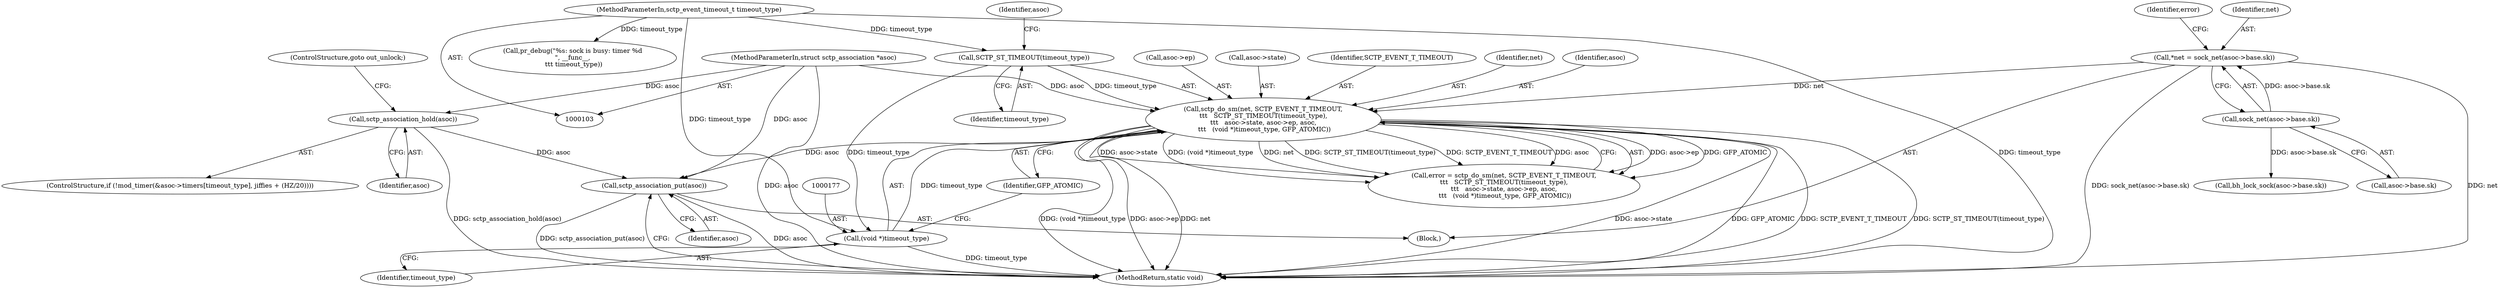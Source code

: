 digraph "1_linux_635682a14427d241bab7bbdeebb48a7d7b91638e_2@pointer" {
"1000199" [label="(Call,sctp_association_put(asoc))"];
"1000152" [label="(Call,sctp_association_hold(asoc))"];
"1000104" [label="(MethodParameterIn,struct sctp_association *asoc)"];
"1000164" [label="(Call,sctp_do_sm(net, SCTP_EVENT_T_TIMEOUT,\n\t\t\t   SCTP_ST_TIMEOUT(timeout_type),\n\t\t\t   asoc->state, asoc->ep, asoc,\n \t\t\t   (void *)timeout_type, GFP_ATOMIC))"];
"1000108" [label="(Call,*net = sock_net(asoc->base.sk))"];
"1000110" [label="(Call,sock_net(asoc->base.sk))"];
"1000167" [label="(Call,SCTP_ST_TIMEOUT(timeout_type))"];
"1000105" [label="(MethodParameterIn,sctp_event_timeout_t timeout_type)"];
"1000176" [label="(Call,(void *)timeout_type)"];
"1000108" [label="(Call,*net = sock_net(asoc->base.sk))"];
"1000109" [label="(Identifier,net)"];
"1000111" [label="(Call,asoc->base.sk)"];
"1000138" [label="(ControlStructure,if (!mod_timer(&asoc->timers[timeout_type], jiffies + (HZ/20))))"];
"1000106" [label="(Block,)"];
"1000199" [label="(Call,sctp_association_put(asoc))"];
"1000170" [label="(Identifier,asoc)"];
"1000179" [label="(Identifier,GFP_ATOMIC)"];
"1000167" [label="(Call,SCTP_ST_TIMEOUT(timeout_type))"];
"1000120" [label="(Call,bh_lock_sock(asoc->base.sk))"];
"1000110" [label="(Call,sock_net(asoc->base.sk))"];
"1000166" [label="(Identifier,SCTP_EVENT_T_TIMEOUT)"];
"1000118" [label="(Identifier,error)"];
"1000178" [label="(Identifier,timeout_type)"];
"1000176" [label="(Call,(void *)timeout_type)"];
"1000168" [label="(Identifier,timeout_type)"];
"1000152" [label="(Call,sctp_association_hold(asoc))"];
"1000200" [label="(Identifier,asoc)"];
"1000165" [label="(Identifier,net)"];
"1000175" [label="(Identifier,asoc)"];
"1000172" [label="(Call,asoc->ep)"];
"1000201" [label="(MethodReturn,static void)"];
"1000134" [label="(Call,pr_debug(\"%s: sock is busy: timer %d\n\", __func__,\n \t\t\t timeout_type))"];
"1000169" [label="(Call,asoc->state)"];
"1000164" [label="(Call,sctp_do_sm(net, SCTP_EVENT_T_TIMEOUT,\n\t\t\t   SCTP_ST_TIMEOUT(timeout_type),\n\t\t\t   asoc->state, asoc->ep, asoc,\n \t\t\t   (void *)timeout_type, GFP_ATOMIC))"];
"1000154" [label="(ControlStructure,goto out_unlock;)"];
"1000162" [label="(Call,error = sctp_do_sm(net, SCTP_EVENT_T_TIMEOUT,\n\t\t\t   SCTP_ST_TIMEOUT(timeout_type),\n\t\t\t   asoc->state, asoc->ep, asoc,\n \t\t\t   (void *)timeout_type, GFP_ATOMIC))"];
"1000104" [label="(MethodParameterIn,struct sctp_association *asoc)"];
"1000153" [label="(Identifier,asoc)"];
"1000105" [label="(MethodParameterIn,sctp_event_timeout_t timeout_type)"];
"1000199" -> "1000106"  [label="AST: "];
"1000199" -> "1000200"  [label="CFG: "];
"1000200" -> "1000199"  [label="AST: "];
"1000201" -> "1000199"  [label="CFG: "];
"1000199" -> "1000201"  [label="DDG: asoc"];
"1000199" -> "1000201"  [label="DDG: sctp_association_put(asoc)"];
"1000152" -> "1000199"  [label="DDG: asoc"];
"1000164" -> "1000199"  [label="DDG: asoc"];
"1000104" -> "1000199"  [label="DDG: asoc"];
"1000152" -> "1000138"  [label="AST: "];
"1000152" -> "1000153"  [label="CFG: "];
"1000153" -> "1000152"  [label="AST: "];
"1000154" -> "1000152"  [label="CFG: "];
"1000152" -> "1000201"  [label="DDG: sctp_association_hold(asoc)"];
"1000104" -> "1000152"  [label="DDG: asoc"];
"1000104" -> "1000103"  [label="AST: "];
"1000104" -> "1000201"  [label="DDG: asoc"];
"1000104" -> "1000164"  [label="DDG: asoc"];
"1000164" -> "1000162"  [label="AST: "];
"1000164" -> "1000179"  [label="CFG: "];
"1000165" -> "1000164"  [label="AST: "];
"1000166" -> "1000164"  [label="AST: "];
"1000167" -> "1000164"  [label="AST: "];
"1000169" -> "1000164"  [label="AST: "];
"1000172" -> "1000164"  [label="AST: "];
"1000175" -> "1000164"  [label="AST: "];
"1000176" -> "1000164"  [label="AST: "];
"1000179" -> "1000164"  [label="AST: "];
"1000162" -> "1000164"  [label="CFG: "];
"1000164" -> "1000201"  [label="DDG: asoc->ep"];
"1000164" -> "1000201"  [label="DDG: net"];
"1000164" -> "1000201"  [label="DDG: asoc->state"];
"1000164" -> "1000201"  [label="DDG: GFP_ATOMIC"];
"1000164" -> "1000201"  [label="DDG: SCTP_EVENT_T_TIMEOUT"];
"1000164" -> "1000201"  [label="DDG: SCTP_ST_TIMEOUT(timeout_type)"];
"1000164" -> "1000201"  [label="DDG: (void *)timeout_type"];
"1000164" -> "1000162"  [label="DDG: asoc->ep"];
"1000164" -> "1000162"  [label="DDG: GFP_ATOMIC"];
"1000164" -> "1000162"  [label="DDG: asoc->state"];
"1000164" -> "1000162"  [label="DDG: (void *)timeout_type"];
"1000164" -> "1000162"  [label="DDG: net"];
"1000164" -> "1000162"  [label="DDG: SCTP_ST_TIMEOUT(timeout_type)"];
"1000164" -> "1000162"  [label="DDG: SCTP_EVENT_T_TIMEOUT"];
"1000164" -> "1000162"  [label="DDG: asoc"];
"1000108" -> "1000164"  [label="DDG: net"];
"1000167" -> "1000164"  [label="DDG: timeout_type"];
"1000176" -> "1000164"  [label="DDG: timeout_type"];
"1000108" -> "1000106"  [label="AST: "];
"1000108" -> "1000110"  [label="CFG: "];
"1000109" -> "1000108"  [label="AST: "];
"1000110" -> "1000108"  [label="AST: "];
"1000118" -> "1000108"  [label="CFG: "];
"1000108" -> "1000201"  [label="DDG: sock_net(asoc->base.sk)"];
"1000108" -> "1000201"  [label="DDG: net"];
"1000110" -> "1000108"  [label="DDG: asoc->base.sk"];
"1000110" -> "1000111"  [label="CFG: "];
"1000111" -> "1000110"  [label="AST: "];
"1000110" -> "1000120"  [label="DDG: asoc->base.sk"];
"1000167" -> "1000168"  [label="CFG: "];
"1000168" -> "1000167"  [label="AST: "];
"1000170" -> "1000167"  [label="CFG: "];
"1000105" -> "1000167"  [label="DDG: timeout_type"];
"1000167" -> "1000176"  [label="DDG: timeout_type"];
"1000105" -> "1000103"  [label="AST: "];
"1000105" -> "1000201"  [label="DDG: timeout_type"];
"1000105" -> "1000134"  [label="DDG: timeout_type"];
"1000105" -> "1000176"  [label="DDG: timeout_type"];
"1000176" -> "1000178"  [label="CFG: "];
"1000177" -> "1000176"  [label="AST: "];
"1000178" -> "1000176"  [label="AST: "];
"1000179" -> "1000176"  [label="CFG: "];
"1000176" -> "1000201"  [label="DDG: timeout_type"];
}
